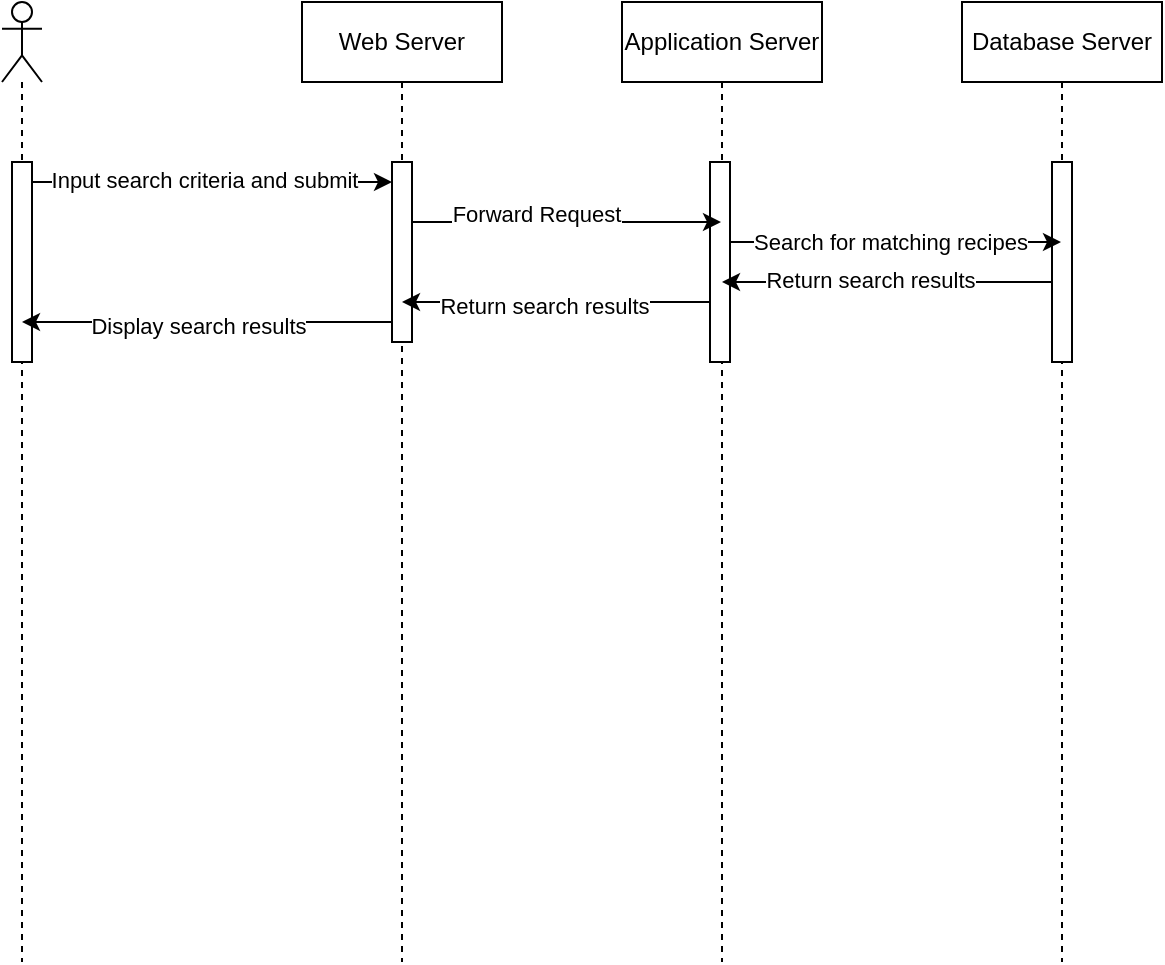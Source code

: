 <mxfile>
    <diagram id="uaWeK2YkMorLsxYSsMGl" name="search recipe">
        <mxGraphModel dx="897" dy="724" grid="1" gridSize="10" guides="1" tooltips="1" connect="1" arrows="1" fold="1" page="1" pageScale="1" pageWidth="827" pageHeight="1169" math="0" shadow="0">
            <root>
                <mxCell id="0"/>
                <mxCell id="1" parent="0"/>
                <mxCell id="8" value="" style="shape=umlLifeline;participant=umlActor;perimeter=lifelinePerimeter;whiteSpace=wrap;html=1;container=1;collapsible=0;recursiveResize=0;verticalAlign=top;spacingTop=36;outlineConnect=0;" parent="1" vertex="1">
                    <mxGeometry x="50" y="80" width="20" height="480" as="geometry"/>
                </mxCell>
                <mxCell id="_7awtFsyc7NLHpmCiwAT-12" value="" style="html=1;points=[];perimeter=orthogonalPerimeter;" parent="8" vertex="1">
                    <mxGeometry x="5" y="80" width="10" height="100" as="geometry"/>
                </mxCell>
                <mxCell id="9" value="Web Server" style="shape=umlLifeline;perimeter=lifelinePerimeter;whiteSpace=wrap;html=1;container=1;collapsible=0;recursiveResize=0;outlineConnect=0;" parent="1" vertex="1">
                    <mxGeometry x="200" y="80" width="100" height="480" as="geometry"/>
                </mxCell>
                <mxCell id="_7awtFsyc7NLHpmCiwAT-14" value="" style="html=1;points=[];perimeter=orthogonalPerimeter;" parent="9" vertex="1">
                    <mxGeometry x="45" y="80" width="10" height="90" as="geometry"/>
                </mxCell>
                <mxCell id="11" value="Application Server" style="shape=umlLifeline;perimeter=lifelinePerimeter;whiteSpace=wrap;html=1;container=1;collapsible=0;recursiveResize=0;outlineConnect=0;" parent="1" vertex="1">
                    <mxGeometry x="360" y="80" width="100" height="480" as="geometry"/>
                </mxCell>
                <mxCell id="_7awtFsyc7NLHpmCiwAT-16" value="" style="html=1;points=[];perimeter=orthogonalPerimeter;" parent="11" vertex="1">
                    <mxGeometry x="44" y="80" width="10" height="100" as="geometry"/>
                </mxCell>
                <mxCell id="12" value="Database Server" style="shape=umlLifeline;perimeter=lifelinePerimeter;whiteSpace=wrap;html=1;container=1;collapsible=0;recursiveResize=0;outlineConnect=0;" parent="1" vertex="1">
                    <mxGeometry x="530" y="80" width="100" height="480" as="geometry"/>
                </mxCell>
                <mxCell id="_7awtFsyc7NLHpmCiwAT-18" value="" style="html=1;points=[];perimeter=orthogonalPerimeter;" parent="12" vertex="1">
                    <mxGeometry x="45" y="80" width="10" height="100" as="geometry"/>
                </mxCell>
                <mxCell id="_7awtFsyc7NLHpmCiwAT-15" style="edgeStyle=none;html=1;" parent="1" source="_7awtFsyc7NLHpmCiwAT-12" target="_7awtFsyc7NLHpmCiwAT-14" edge="1">
                    <mxGeometry relative="1" as="geometry">
                        <Array as="points">
                            <mxPoint x="170" y="170"/>
                        </Array>
                    </mxGeometry>
                </mxCell>
                <mxCell id="_7awtFsyc7NLHpmCiwAT-21" value="Input search criteria and submit" style="edgeLabel;html=1;align=center;verticalAlign=middle;resizable=0;points=[];" parent="_7awtFsyc7NLHpmCiwAT-15" connectable="0" vertex="1">
                    <mxGeometry x="-0.05" y="1" relative="1" as="geometry">
                        <mxPoint as="offset"/>
                    </mxGeometry>
                </mxCell>
                <mxCell id="_7awtFsyc7NLHpmCiwAT-19" style="edgeStyle=none;html=1;" parent="1" source="_7awtFsyc7NLHpmCiwAT-16" target="12" edge="1">
                    <mxGeometry relative="1" as="geometry">
                        <Array as="points">
                            <mxPoint x="500" y="200"/>
                        </Array>
                    </mxGeometry>
                </mxCell>
                <mxCell id="_7awtFsyc7NLHpmCiwAT-23" value="Search for matching recipes" style="edgeLabel;html=1;align=center;verticalAlign=middle;resizable=0;points=[];" parent="_7awtFsyc7NLHpmCiwAT-19" connectable="0" vertex="1">
                    <mxGeometry x="-0.228" y="-1" relative="1" as="geometry">
                        <mxPoint x="16" y="-1" as="offset"/>
                    </mxGeometry>
                </mxCell>
                <mxCell id="_7awtFsyc7NLHpmCiwAT-20" style="edgeStyle=none;html=1;" parent="1" source="_7awtFsyc7NLHpmCiwAT-14" target="11" edge="1">
                    <mxGeometry relative="1" as="geometry">
                        <Array as="points">
                            <mxPoint x="330" y="190"/>
                        </Array>
                    </mxGeometry>
                </mxCell>
                <mxCell id="_7awtFsyc7NLHpmCiwAT-22" value="Forward Request" style="edgeLabel;html=1;align=center;verticalAlign=middle;resizable=0;points=[];" parent="_7awtFsyc7NLHpmCiwAT-20" connectable="0" vertex="1">
                    <mxGeometry x="-0.197" y="4" relative="1" as="geometry">
                        <mxPoint as="offset"/>
                    </mxGeometry>
                </mxCell>
                <mxCell id="_7awtFsyc7NLHpmCiwAT-24" style="edgeStyle=none;html=1;" parent="1" source="_7awtFsyc7NLHpmCiwAT-18" target="11" edge="1">
                    <mxGeometry relative="1" as="geometry">
                        <Array as="points">
                            <mxPoint x="490" y="220"/>
                        </Array>
                    </mxGeometry>
                </mxCell>
                <mxCell id="_7awtFsyc7NLHpmCiwAT-25" value="Return search results" style="edgeLabel;html=1;align=center;verticalAlign=middle;resizable=0;points=[];" parent="_7awtFsyc7NLHpmCiwAT-24" connectable="0" vertex="1">
                    <mxGeometry x="0.106" y="-1" relative="1" as="geometry">
                        <mxPoint as="offset"/>
                    </mxGeometry>
                </mxCell>
                <mxCell id="_7awtFsyc7NLHpmCiwAT-26" style="edgeStyle=none;html=1;" parent="1" source="_7awtFsyc7NLHpmCiwAT-16" target="9" edge="1">
                    <mxGeometry relative="1" as="geometry">
                        <Array as="points">
                            <mxPoint x="330" y="230"/>
                        </Array>
                    </mxGeometry>
                </mxCell>
                <mxCell id="_7awtFsyc7NLHpmCiwAT-27" value="Return search results" style="edgeLabel;html=1;align=center;verticalAlign=middle;resizable=0;points=[];" parent="_7awtFsyc7NLHpmCiwAT-26" connectable="0" vertex="1">
                    <mxGeometry x="0.087" y="2" relative="1" as="geometry">
                        <mxPoint as="offset"/>
                    </mxGeometry>
                </mxCell>
                <mxCell id="_7awtFsyc7NLHpmCiwAT-28" style="edgeStyle=none;html=1;" parent="1" source="_7awtFsyc7NLHpmCiwAT-14" target="8" edge="1">
                    <mxGeometry relative="1" as="geometry">
                        <Array as="points">
                            <mxPoint x="160" y="240"/>
                        </Array>
                    </mxGeometry>
                </mxCell>
                <mxCell id="_7awtFsyc7NLHpmCiwAT-29" value="Display search results" style="edgeLabel;html=1;align=center;verticalAlign=middle;resizable=0;points=[];" parent="_7awtFsyc7NLHpmCiwAT-28" connectable="0" vertex="1">
                    <mxGeometry x="0.046" y="2" relative="1" as="geometry">
                        <mxPoint as="offset"/>
                    </mxGeometry>
                </mxCell>
            </root>
        </mxGraphModel>
    </diagram>
    <diagram name="View recipes" id="1mPHzDwH0geOYvCdhrq9">
        <mxGraphModel dx="594" dy="1012" grid="1" gridSize="10" guides="1" tooltips="1" connect="1" arrows="1" fold="1" page="1" pageScale="1" pageWidth="850" pageHeight="1100" math="0" shadow="0">
            <root>
                <mxCell id="1JZNFz-gqxPdF3SCMMMV-0"/>
                <mxCell id="1JZNFz-gqxPdF3SCMMMV-1" parent="1JZNFz-gqxPdF3SCMMMV-0"/>
                <mxCell id="q4934jcmnlWAlnpgaU5V-0" value="" style="shape=umlLifeline;participant=umlActor;perimeter=lifelinePerimeter;whiteSpace=wrap;html=1;container=1;collapsible=0;recursiveResize=0;verticalAlign=top;spacingTop=36;outlineConnect=0;" vertex="1" parent="1JZNFz-gqxPdF3SCMMMV-1">
                    <mxGeometry x="50" y="80" width="20" height="480" as="geometry"/>
                </mxCell>
                <mxCell id="q4934jcmnlWAlnpgaU5V-1" value="" style="html=1;points=[];perimeter=orthogonalPerimeter;" vertex="1" parent="q4934jcmnlWAlnpgaU5V-0">
                    <mxGeometry x="5" y="80" width="10" height="100" as="geometry"/>
                </mxCell>
                <mxCell id="q4934jcmnlWAlnpgaU5V-2" value="Web Server" style="shape=umlLifeline;perimeter=lifelinePerimeter;whiteSpace=wrap;html=1;container=1;collapsible=0;recursiveResize=0;outlineConnect=0;" vertex="1" parent="1JZNFz-gqxPdF3SCMMMV-1">
                    <mxGeometry x="200" y="80" width="100" height="480" as="geometry"/>
                </mxCell>
                <mxCell id="q4934jcmnlWAlnpgaU5V-3" value="" style="html=1;points=[];perimeter=orthogonalPerimeter;" vertex="1" parent="q4934jcmnlWAlnpgaU5V-2">
                    <mxGeometry x="45" y="80" width="10" height="90" as="geometry"/>
                </mxCell>
                <mxCell id="q4934jcmnlWAlnpgaU5V-4" value="Application Server" style="shape=umlLifeline;perimeter=lifelinePerimeter;whiteSpace=wrap;html=1;container=1;collapsible=0;recursiveResize=0;outlineConnect=0;" vertex="1" parent="1JZNFz-gqxPdF3SCMMMV-1">
                    <mxGeometry x="360" y="80" width="100" height="480" as="geometry"/>
                </mxCell>
                <mxCell id="q4934jcmnlWAlnpgaU5V-5" value="" style="html=1;points=[];perimeter=orthogonalPerimeter;" vertex="1" parent="q4934jcmnlWAlnpgaU5V-4">
                    <mxGeometry x="44" y="80" width="10" height="100" as="geometry"/>
                </mxCell>
                <mxCell id="q4934jcmnlWAlnpgaU5V-6" value="Database Server" style="shape=umlLifeline;perimeter=lifelinePerimeter;whiteSpace=wrap;html=1;container=1;collapsible=0;recursiveResize=0;outlineConnect=0;" vertex="1" parent="1JZNFz-gqxPdF3SCMMMV-1">
                    <mxGeometry x="530" y="80" width="100" height="480" as="geometry"/>
                </mxCell>
                <mxCell id="q4934jcmnlWAlnpgaU5V-7" value="" style="html=1;points=[];perimeter=orthogonalPerimeter;" vertex="1" parent="q4934jcmnlWAlnpgaU5V-6">
                    <mxGeometry x="45" y="80" width="10" height="100" as="geometry"/>
                </mxCell>
                <mxCell id="q4934jcmnlWAlnpgaU5V-8" style="edgeStyle=none;html=1;" edge="1" parent="1JZNFz-gqxPdF3SCMMMV-1" source="q4934jcmnlWAlnpgaU5V-1" target="q4934jcmnlWAlnpgaU5V-3">
                    <mxGeometry relative="1" as="geometry">
                        <Array as="points">
                            <mxPoint x="170" y="170"/>
                        </Array>
                    </mxGeometry>
                </mxCell>
                <mxCell id="q4934jcmnlWAlnpgaU5V-9" value="Request to view a recipe" style="edgeLabel;html=1;align=center;verticalAlign=middle;resizable=0;points=[];" connectable="0" vertex="1" parent="q4934jcmnlWAlnpgaU5V-8">
                    <mxGeometry x="-0.05" y="1" relative="1" as="geometry">
                        <mxPoint as="offset"/>
                    </mxGeometry>
                </mxCell>
                <mxCell id="q4934jcmnlWAlnpgaU5V-10" style="edgeStyle=none;html=1;" edge="1" parent="1JZNFz-gqxPdF3SCMMMV-1" source="q4934jcmnlWAlnpgaU5V-5" target="q4934jcmnlWAlnpgaU5V-6">
                    <mxGeometry relative="1" as="geometry">
                        <Array as="points">
                            <mxPoint x="500" y="200"/>
                        </Array>
                    </mxGeometry>
                </mxCell>
                <mxCell id="q4934jcmnlWAlnpgaU5V-11" value="Request recipe data" style="edgeLabel;html=1;align=center;verticalAlign=middle;resizable=0;points=[];" connectable="0" vertex="1" parent="q4934jcmnlWAlnpgaU5V-10">
                    <mxGeometry x="-0.228" y="-1" relative="1" as="geometry">
                        <mxPoint x="16" y="-1" as="offset"/>
                    </mxGeometry>
                </mxCell>
                <mxCell id="q4934jcmnlWAlnpgaU5V-12" style="edgeStyle=none;html=1;" edge="1" parent="1JZNFz-gqxPdF3SCMMMV-1" source="q4934jcmnlWAlnpgaU5V-3" target="q4934jcmnlWAlnpgaU5V-4">
                    <mxGeometry relative="1" as="geometry">
                        <Array as="points">
                            <mxPoint x="330" y="190"/>
                        </Array>
                    </mxGeometry>
                </mxCell>
                <mxCell id="q4934jcmnlWAlnpgaU5V-13" value="Forward Request" style="edgeLabel;html=1;align=center;verticalAlign=middle;resizable=0;points=[];" connectable="0" vertex="1" parent="q4934jcmnlWAlnpgaU5V-12">
                    <mxGeometry x="-0.197" y="4" relative="1" as="geometry">
                        <mxPoint as="offset"/>
                    </mxGeometry>
                </mxCell>
                <mxCell id="q4934jcmnlWAlnpgaU5V-14" style="edgeStyle=none;html=1;" edge="1" parent="1JZNFz-gqxPdF3SCMMMV-1" source="q4934jcmnlWAlnpgaU5V-7" target="q4934jcmnlWAlnpgaU5V-4">
                    <mxGeometry relative="1" as="geometry">
                        <Array as="points">
                            <mxPoint x="490" y="220"/>
                        </Array>
                    </mxGeometry>
                </mxCell>
                <mxCell id="q4934jcmnlWAlnpgaU5V-15" value="Return recipe data" style="edgeLabel;html=1;align=center;verticalAlign=middle;resizable=0;points=[];" connectable="0" vertex="1" parent="q4934jcmnlWAlnpgaU5V-14">
                    <mxGeometry x="0.106" y="-1" relative="1" as="geometry">
                        <mxPoint x="7" as="offset"/>
                    </mxGeometry>
                </mxCell>
                <mxCell id="q4934jcmnlWAlnpgaU5V-16" style="edgeStyle=none;html=1;" edge="1" parent="1JZNFz-gqxPdF3SCMMMV-1" source="q4934jcmnlWAlnpgaU5V-5" target="q4934jcmnlWAlnpgaU5V-2">
                    <mxGeometry relative="1" as="geometry">
                        <Array as="points">
                            <mxPoint x="330" y="230"/>
                        </Array>
                    </mxGeometry>
                </mxCell>
                <mxCell id="q4934jcmnlWAlnpgaU5V-17" value="Return recipe data" style="edgeLabel;html=1;align=center;verticalAlign=middle;resizable=0;points=[];" connectable="0" vertex="1" parent="q4934jcmnlWAlnpgaU5V-16">
                    <mxGeometry x="0.087" y="2" relative="1" as="geometry">
                        <mxPoint as="offset"/>
                    </mxGeometry>
                </mxCell>
                <mxCell id="q4934jcmnlWAlnpgaU5V-18" style="edgeStyle=none;html=1;" edge="1" parent="1JZNFz-gqxPdF3SCMMMV-1" source="q4934jcmnlWAlnpgaU5V-3" target="q4934jcmnlWAlnpgaU5V-0">
                    <mxGeometry relative="1" as="geometry">
                        <Array as="points">
                            <mxPoint x="160" y="240"/>
                        </Array>
                    </mxGeometry>
                </mxCell>
                <mxCell id="q4934jcmnlWAlnpgaU5V-19" value="Display Recipe Data" style="edgeLabel;html=1;align=center;verticalAlign=middle;resizable=0;points=[];" connectable="0" vertex="1" parent="q4934jcmnlWAlnpgaU5V-18">
                    <mxGeometry x="0.046" y="2" relative="1" as="geometry">
                        <mxPoint as="offset"/>
                    </mxGeometry>
                </mxCell>
            </root>
        </mxGraphModel>
    </diagram>
    <diagram id="yJpPahA0atL6h65yD0OP" name="View Forum">
        <mxGraphModel dx="594" dy="1012" grid="1" gridSize="10" guides="1" tooltips="1" connect="1" arrows="1" fold="1" page="1" pageScale="1" pageWidth="850" pageHeight="1100" math="0" shadow="0">
            <root>
                <mxCell id="dgODYpSrmN6j6d3zGDdI-0"/>
                <mxCell id="dgODYpSrmN6j6d3zGDdI-1" parent="dgODYpSrmN6j6d3zGDdI-0"/>
                <mxCell id="XZSRUHZ25GeLyjZH2teX-0" value="" style="shape=umlLifeline;participant=umlActor;perimeter=lifelinePerimeter;whiteSpace=wrap;html=1;container=1;collapsible=0;recursiveResize=0;verticalAlign=top;spacingTop=36;outlineConnect=0;" vertex="1" parent="dgODYpSrmN6j6d3zGDdI-1">
                    <mxGeometry x="50" y="80" width="20" height="480" as="geometry"/>
                </mxCell>
                <mxCell id="XZSRUHZ25GeLyjZH2teX-1" value="" style="html=1;points=[];perimeter=orthogonalPerimeter;" vertex="1" parent="XZSRUHZ25GeLyjZH2teX-0">
                    <mxGeometry x="5" y="80" width="10" height="100" as="geometry"/>
                </mxCell>
                <mxCell id="XZSRUHZ25GeLyjZH2teX-2" value="Web Server" style="shape=umlLifeline;perimeter=lifelinePerimeter;whiteSpace=wrap;html=1;container=1;collapsible=0;recursiveResize=0;outlineConnect=0;" vertex="1" parent="dgODYpSrmN6j6d3zGDdI-1">
                    <mxGeometry x="200" y="80" width="100" height="480" as="geometry"/>
                </mxCell>
                <mxCell id="XZSRUHZ25GeLyjZH2teX-3" value="" style="html=1;points=[];perimeter=orthogonalPerimeter;" vertex="1" parent="XZSRUHZ25GeLyjZH2teX-2">
                    <mxGeometry x="45" y="80" width="10" height="90" as="geometry"/>
                </mxCell>
                <mxCell id="XZSRUHZ25GeLyjZH2teX-4" value="Application Server" style="shape=umlLifeline;perimeter=lifelinePerimeter;whiteSpace=wrap;html=1;container=1;collapsible=0;recursiveResize=0;outlineConnect=0;" vertex="1" parent="dgODYpSrmN6j6d3zGDdI-1">
                    <mxGeometry x="360" y="80" width="100" height="480" as="geometry"/>
                </mxCell>
                <mxCell id="XZSRUHZ25GeLyjZH2teX-5" value="" style="html=1;points=[];perimeter=orthogonalPerimeter;" vertex="1" parent="XZSRUHZ25GeLyjZH2teX-4">
                    <mxGeometry x="44" y="80" width="10" height="100" as="geometry"/>
                </mxCell>
                <mxCell id="XZSRUHZ25GeLyjZH2teX-6" value="Database Server" style="shape=umlLifeline;perimeter=lifelinePerimeter;whiteSpace=wrap;html=1;container=1;collapsible=0;recursiveResize=0;outlineConnect=0;" vertex="1" parent="dgODYpSrmN6j6d3zGDdI-1">
                    <mxGeometry x="530" y="80" width="100" height="480" as="geometry"/>
                </mxCell>
                <mxCell id="XZSRUHZ25GeLyjZH2teX-7" value="" style="html=1;points=[];perimeter=orthogonalPerimeter;" vertex="1" parent="XZSRUHZ25GeLyjZH2teX-6">
                    <mxGeometry x="45" y="80" width="10" height="100" as="geometry"/>
                </mxCell>
                <mxCell id="XZSRUHZ25GeLyjZH2teX-8" style="edgeStyle=none;html=1;" edge="1" parent="dgODYpSrmN6j6d3zGDdI-1" source="XZSRUHZ25GeLyjZH2teX-1" target="XZSRUHZ25GeLyjZH2teX-3">
                    <mxGeometry relative="1" as="geometry">
                        <Array as="points">
                            <mxPoint x="170" y="170"/>
                        </Array>
                    </mxGeometry>
                </mxCell>
                <mxCell id="XZSRUHZ25GeLyjZH2teX-9" value="Request to view forums" style="edgeLabel;html=1;align=center;verticalAlign=middle;resizable=0;points=[];" connectable="0" vertex="1" parent="XZSRUHZ25GeLyjZH2teX-8">
                    <mxGeometry x="-0.05" y="1" relative="1" as="geometry">
                        <mxPoint as="offset"/>
                    </mxGeometry>
                </mxCell>
                <mxCell id="XZSRUHZ25GeLyjZH2teX-10" style="edgeStyle=none;html=1;" edge="1" parent="dgODYpSrmN6j6d3zGDdI-1" source="XZSRUHZ25GeLyjZH2teX-5" target="XZSRUHZ25GeLyjZH2teX-6">
                    <mxGeometry relative="1" as="geometry">
                        <Array as="points">
                            <mxPoint x="500" y="200"/>
                        </Array>
                    </mxGeometry>
                </mxCell>
                <mxCell id="XZSRUHZ25GeLyjZH2teX-11" value="Request forum data" style="edgeLabel;html=1;align=center;verticalAlign=middle;resizable=0;points=[];" connectable="0" vertex="1" parent="XZSRUHZ25GeLyjZH2teX-10">
                    <mxGeometry x="-0.228" y="-1" relative="1" as="geometry">
                        <mxPoint x="16" y="-1" as="offset"/>
                    </mxGeometry>
                </mxCell>
                <mxCell id="XZSRUHZ25GeLyjZH2teX-12" style="edgeStyle=none;html=1;" edge="1" parent="dgODYpSrmN6j6d3zGDdI-1" source="XZSRUHZ25GeLyjZH2teX-3" target="XZSRUHZ25GeLyjZH2teX-4">
                    <mxGeometry relative="1" as="geometry">
                        <Array as="points">
                            <mxPoint x="330" y="190"/>
                        </Array>
                    </mxGeometry>
                </mxCell>
                <mxCell id="XZSRUHZ25GeLyjZH2teX-13" value="Forward Request" style="edgeLabel;html=1;align=center;verticalAlign=middle;resizable=0;points=[];" connectable="0" vertex="1" parent="XZSRUHZ25GeLyjZH2teX-12">
                    <mxGeometry x="-0.197" y="4" relative="1" as="geometry">
                        <mxPoint as="offset"/>
                    </mxGeometry>
                </mxCell>
                <mxCell id="XZSRUHZ25GeLyjZH2teX-14" style="edgeStyle=none;html=1;" edge="1" parent="dgODYpSrmN6j6d3zGDdI-1" source="XZSRUHZ25GeLyjZH2teX-7" target="XZSRUHZ25GeLyjZH2teX-4">
                    <mxGeometry relative="1" as="geometry">
                        <Array as="points">
                            <mxPoint x="490" y="220"/>
                        </Array>
                    </mxGeometry>
                </mxCell>
                <mxCell id="XZSRUHZ25GeLyjZH2teX-15" value="Return forum data" style="edgeLabel;html=1;align=center;verticalAlign=middle;resizable=0;points=[];" connectable="0" vertex="1" parent="XZSRUHZ25GeLyjZH2teX-14">
                    <mxGeometry x="0.106" y="-1" relative="1" as="geometry">
                        <mxPoint x="7" as="offset"/>
                    </mxGeometry>
                </mxCell>
                <mxCell id="XZSRUHZ25GeLyjZH2teX-16" style="edgeStyle=none;html=1;" edge="1" parent="dgODYpSrmN6j6d3zGDdI-1" source="XZSRUHZ25GeLyjZH2teX-5" target="XZSRUHZ25GeLyjZH2teX-2">
                    <mxGeometry relative="1" as="geometry">
                        <Array as="points">
                            <mxPoint x="330" y="230"/>
                        </Array>
                    </mxGeometry>
                </mxCell>
                <mxCell id="XZSRUHZ25GeLyjZH2teX-17" value="Return forum data" style="edgeLabel;html=1;align=center;verticalAlign=middle;resizable=0;points=[];" connectable="0" vertex="1" parent="XZSRUHZ25GeLyjZH2teX-16">
                    <mxGeometry x="0.087" y="2" relative="1" as="geometry">
                        <mxPoint as="offset"/>
                    </mxGeometry>
                </mxCell>
                <mxCell id="XZSRUHZ25GeLyjZH2teX-18" style="edgeStyle=none;html=1;" edge="1" parent="dgODYpSrmN6j6d3zGDdI-1" source="XZSRUHZ25GeLyjZH2teX-3" target="XZSRUHZ25GeLyjZH2teX-0">
                    <mxGeometry relative="1" as="geometry">
                        <Array as="points">
                            <mxPoint x="160" y="240"/>
                        </Array>
                    </mxGeometry>
                </mxCell>
                <mxCell id="XZSRUHZ25GeLyjZH2teX-19" value="Display forum data" style="edgeLabel;html=1;align=center;verticalAlign=middle;resizable=0;points=[];" connectable="0" vertex="1" parent="XZSRUHZ25GeLyjZH2teX-18">
                    <mxGeometry x="0.046" y="2" relative="1" as="geometry">
                        <mxPoint as="offset"/>
                    </mxGeometry>
                </mxCell>
            </root>
        </mxGraphModel>
    </diagram>
    <diagram name="Copy of Copy of Page-2" id="a64JX_db21HUuBzKlEL8">
        <mxGraphModel dx="897" dy="724" grid="1" gridSize="10" guides="1" tooltips="1" connect="1" arrows="1" fold="1" page="1" pageScale="1" pageWidth="850" pageHeight="1100" math="0" shadow="0">
            <root>
                <mxCell id="x6OEIcxU2Ryu3D64L6tW-0"/>
                <mxCell id="x6OEIcxU2Ryu3D64L6tW-1" parent="x6OEIcxU2Ryu3D64L6tW-0"/>
                <mxCell id="x6OEIcxU2Ryu3D64L6tW-2" value="" style="shape=umlLifeline;participant=umlActor;perimeter=lifelinePerimeter;whiteSpace=wrap;html=1;container=1;collapsible=0;recursiveResize=0;verticalAlign=top;spacingTop=36;outlineConnect=0;" parent="x6OEIcxU2Ryu3D64L6tW-1" vertex="1">
                    <mxGeometry x="110" y="80" width="20" height="480" as="geometry"/>
                </mxCell>
                <mxCell id="x6OEIcxU2Ryu3D64L6tW-3" value="Web Server" style="shape=umlLifeline;perimeter=lifelinePerimeter;whiteSpace=wrap;html=1;container=1;collapsible=0;recursiveResize=0;outlineConnect=0;" parent="x6OEIcxU2Ryu3D64L6tW-1" vertex="1">
                    <mxGeometry x="200" y="80" width="100" height="480" as="geometry"/>
                </mxCell>
                <mxCell id="x6OEIcxU2Ryu3D64L6tW-4" value="Application Server" style="shape=umlLifeline;perimeter=lifelinePerimeter;whiteSpace=wrap;html=1;container=1;collapsible=0;recursiveResize=0;outlineConnect=0;" parent="x6OEIcxU2Ryu3D64L6tW-1" vertex="1">
                    <mxGeometry x="360" y="80" width="100" height="480" as="geometry"/>
                </mxCell>
                <mxCell id="x6OEIcxU2Ryu3D64L6tW-5" value="Database Server" style="shape=umlLifeline;perimeter=lifelinePerimeter;whiteSpace=wrap;html=1;container=1;collapsible=0;recursiveResize=0;outlineConnect=0;" parent="x6OEIcxU2Ryu3D64L6tW-1" vertex="1">
                    <mxGeometry x="520" y="80" width="100" height="480" as="geometry"/>
                </mxCell>
            </root>
        </mxGraphModel>
    </diagram>
</mxfile>